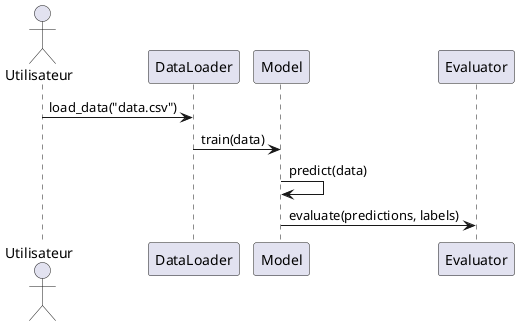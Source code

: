@startuml
actor Utilisateur
Utilisateur -> DataLoader : load_data("data.csv")
DataLoader -> Model : train(data)
Model -> Model : predict(data)
Model -> Evaluator : evaluate(predictions, labels)
@enduml

![image.png](attachment:image.png)